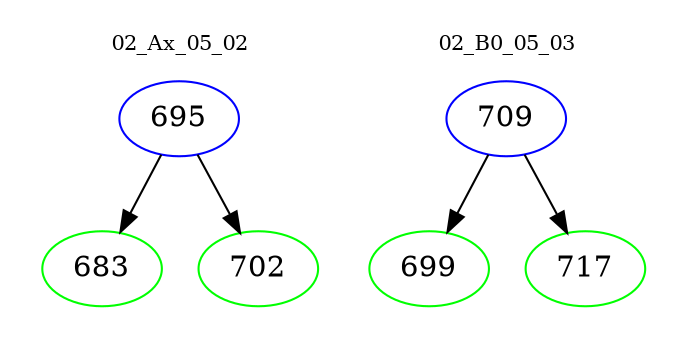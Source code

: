 digraph{
subgraph cluster_0 {
color = white
label = "02_Ax_05_02";
fontsize=10;
T0_695 [label="695", color="blue"]
T0_695 -> T0_683 [color="black"]
T0_683 [label="683", color="green"]
T0_695 -> T0_702 [color="black"]
T0_702 [label="702", color="green"]
}
subgraph cluster_1 {
color = white
label = "02_B0_05_03";
fontsize=10;
T1_709 [label="709", color="blue"]
T1_709 -> T1_699 [color="black"]
T1_699 [label="699", color="green"]
T1_709 -> T1_717 [color="black"]
T1_717 [label="717", color="green"]
}
}
